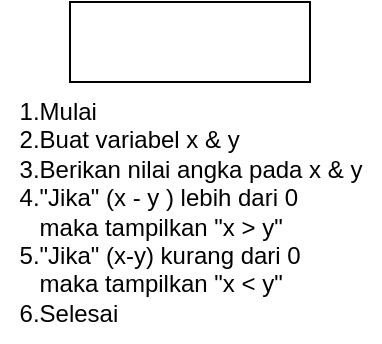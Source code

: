 <mxfile>
    <diagram id="A-p1LqiuYu_JDwPrORON" name="Menentukan Nilai Terbesar">
        <mxGraphModel dx="541" dy="1488" grid="1" gridSize="10" guides="1" tooltips="1" connect="1" arrows="1" fold="1" page="1" pageScale="1" pageWidth="850" pageHeight="1100" math="0" shadow="0">
            <root>
                <mxCell id="0"/>
                <mxCell id="1" parent="0"/>
                <mxCell id="kEvFNb-C3VCo48zpbEJv-2" value="&lt;font color=&quot;#ffffff&quot;&gt;Menentukan Nilai Terbesar Antara x &amp;amp; y&lt;/font&gt;" style="whiteSpace=wrap;html=1;fontColor=#CC0000;" parent="1" vertex="1">
                    <mxGeometry x="300" y="-990" width="120" height="40" as="geometry"/>
                </mxCell>
                <mxCell id="y109b2JvpPF_murlGFoc-1" value="&lt;div style=&quot;text-align: left;&quot;&gt;&lt;span style=&quot;background-color: initial;&quot;&gt;1.Mulai&lt;/span&gt;&lt;/div&gt;&lt;div style=&quot;text-align: left;&quot;&gt;2.Buat variabel x &amp;amp; y&lt;/div&gt;&lt;div style=&quot;text-align: left;&quot;&gt;3.Berikan nilai angka pada x &amp;amp; y&lt;/div&gt;&lt;div style=&quot;text-align: left;&quot;&gt;4.&quot;Jika&quot; (x - y ) lebih dari 0&lt;/div&gt;&lt;div style=&quot;text-align: left;&quot;&gt;&amp;nbsp; &amp;nbsp;maka tampilkan &quot;x &amp;gt; y&quot;&lt;/div&gt;&lt;div style=&quot;text-align: left;&quot;&gt;5.&quot;Jika&quot; (x-y) kurang dari 0&lt;/div&gt;&lt;div style=&quot;text-align: left;&quot;&gt;&amp;nbsp; &amp;nbsp;maka tampilkan &quot;x &amp;lt; y&quot;&lt;/div&gt;&lt;div style=&quot;text-align: left;&quot;&gt;6.Selesai&lt;/div&gt;" style="text;html=1;align=center;verticalAlign=middle;resizable=0;points=[];autosize=1;strokeColor=none;fillColor=none;" vertex="1" parent="1">
                    <mxGeometry x="265" y="-950" width="190" height="130" as="geometry"/>
                </mxCell>
            </root>
        </mxGraphModel>
    </diagram>
    <diagram id="bx4ekZMoWjv773WeuP-c" name="Ganjil Genap">
        <mxGraphModel dx="691" dy="388" grid="1" gridSize="10" guides="1" tooltips="1" connect="1" arrows="1" fold="1" page="1" pageScale="1" pageWidth="850" pageHeight="1100" math="0" shadow="0">
            <root>
                <mxCell id="0"/>
                <mxCell id="1" parent="0"/>
                <mxCell id="RREWZK7JCOuSS87VHt5h-2" value="Menentukan apakah bilangan ganjil atau genap" style="rounded=0;whiteSpace=wrap;html=1;fontColor=#FFFFFF;" parent="1" vertex="1">
                    <mxGeometry x="475" y="90" width="160" height="40" as="geometry"/>
                </mxCell>
                <mxCell id="uK4I54hB5DHPe8wflSwb-1" value="1.Mulai&lt;br&gt;2.Buat variabel x&lt;br&gt;3.Berikan nilai angka pada x&lt;br&gt;4.Periksa apakah nilai x habis dibagi 2 (%)&lt;br&gt;5.&quot;Jika&quot; iya, maka tampilkan &quot;x bilangan genap&quot;&lt;br&gt;6.&quot;Jika&quot; tidak, maka tampilkan &quot;x bilangan ganjil&quot;&lt;br&gt;7.selesai" style="text;html=1;align=left;verticalAlign=middle;resizable=0;points=[];autosize=1;strokeColor=none;fillColor=none;" vertex="1" parent="1">
                    <mxGeometry x="415" y="145" width="280" height="110" as="geometry"/>
                </mxCell>
            </root>
        </mxGraphModel>
    </diagram>
</mxfile>